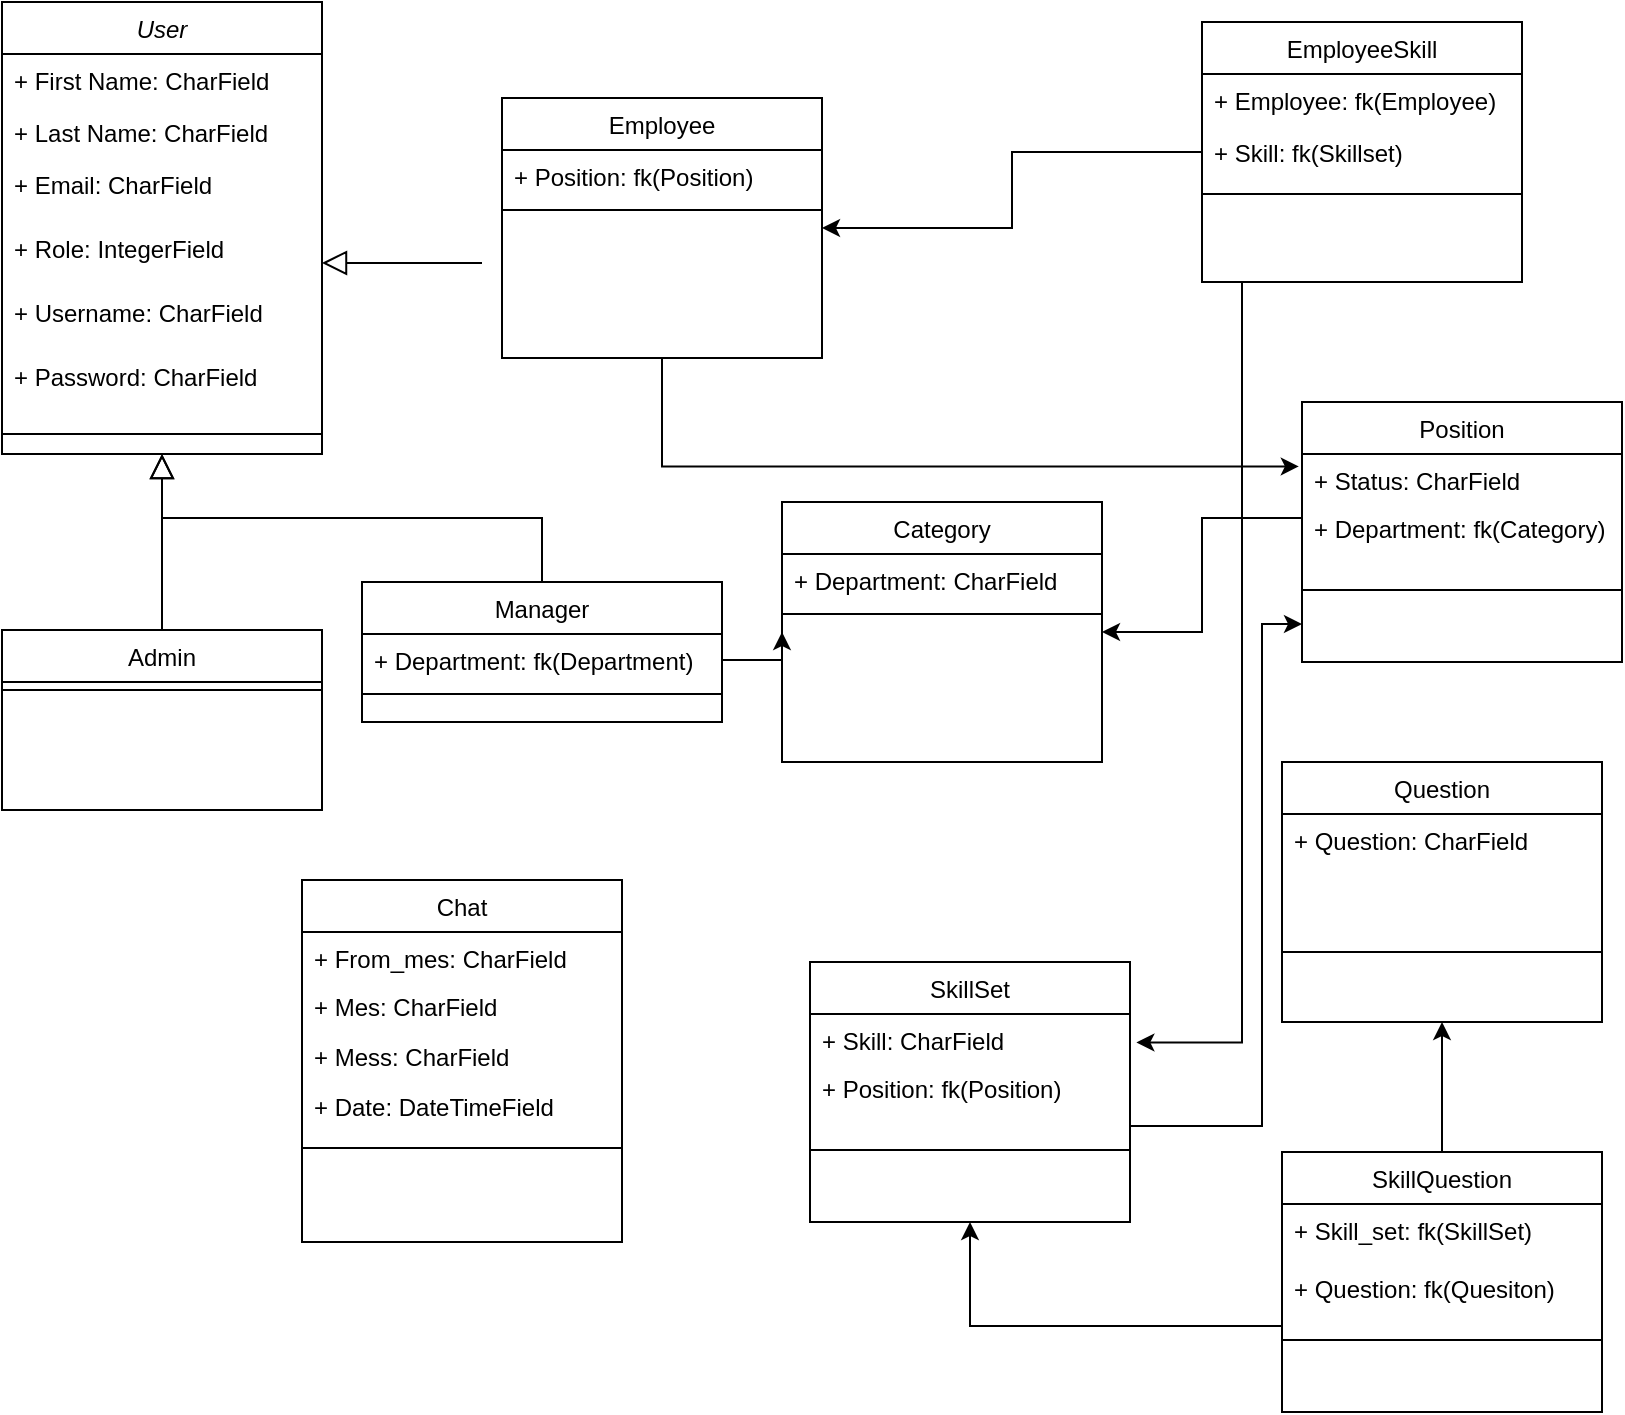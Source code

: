 <mxfile version="12.8.4" type="device"><diagram id="C5RBs43oDa-KdzZeNtuy" name="Page-1"><mxGraphModel dx="1038" dy="580" grid="1" gridSize="10" guides="1" tooltips="1" connect="1" arrows="1" fold="1" page="1" pageScale="1" pageWidth="827" pageHeight="1169" math="0" shadow="0"><root><mxCell id="WIyWlLk6GJQsqaUBKTNV-0"/><mxCell id="WIyWlLk6GJQsqaUBKTNV-1" parent="WIyWlLk6GJQsqaUBKTNV-0"/><mxCell id="zkfFHV4jXpPFQw0GAbJ--0" value="User" style="swimlane;fontStyle=2;align=center;verticalAlign=top;childLayout=stackLayout;horizontal=1;startSize=26;horizontalStack=0;resizeParent=1;resizeLast=0;collapsible=1;marginBottom=0;rounded=0;shadow=0;strokeWidth=1;" parent="WIyWlLk6GJQsqaUBKTNV-1" vertex="1"><mxGeometry x="10" y="10" width="160" height="226" as="geometry"><mxRectangle x="230" y="140" width="160" height="26" as="alternateBounds"/></mxGeometry></mxCell><mxCell id="zkfFHV4jXpPFQw0GAbJ--1" value="+ First Name: CharField" style="text;align=left;verticalAlign=top;spacingLeft=4;spacingRight=4;overflow=hidden;rotatable=0;points=[[0,0.5],[1,0.5]];portConstraint=eastwest;" parent="zkfFHV4jXpPFQw0GAbJ--0" vertex="1"><mxGeometry y="26" width="160" height="26" as="geometry"/></mxCell><mxCell id="zkfFHV4jXpPFQw0GAbJ--2" value="+ Last Name: CharField" style="text;align=left;verticalAlign=top;spacingLeft=4;spacingRight=4;overflow=hidden;rotatable=0;points=[[0,0.5],[1,0.5]];portConstraint=eastwest;rounded=0;shadow=0;html=0;" parent="zkfFHV4jXpPFQw0GAbJ--0" vertex="1"><mxGeometry y="52" width="160" height="26" as="geometry"/></mxCell><mxCell id="zkfFHV4jXpPFQw0GAbJ--3" value="+ Email: CharField " style="text;align=left;verticalAlign=top;spacingLeft=4;spacingRight=4;overflow=hidden;rotatable=0;points=[[0,0.5],[1,0.5]];portConstraint=eastwest;rounded=0;shadow=0;html=0;" parent="zkfFHV4jXpPFQw0GAbJ--0" vertex="1"><mxGeometry y="78" width="160" height="32" as="geometry"/></mxCell><mxCell id="DmqnCEWs4EQj0_iG0oXM-1" value="+ Role: IntegerField" style="text;align=left;verticalAlign=top;spacingLeft=4;spacingRight=4;overflow=hidden;rotatable=0;points=[[0,0.5],[1,0.5]];portConstraint=eastwest;rounded=0;shadow=0;html=0;" vertex="1" parent="zkfFHV4jXpPFQw0GAbJ--0"><mxGeometry y="110" width="160" height="32" as="geometry"/></mxCell><mxCell id="DmqnCEWs4EQj0_iG0oXM-5" value="" style="endArrow=block;endSize=10;endFill=0;shadow=0;strokeWidth=1;rounded=0;edgeStyle=elbowEdgeStyle;elbow=vertical;" edge="1" parent="zkfFHV4jXpPFQw0GAbJ--0"><mxGeometry width="160" relative="1" as="geometry"><mxPoint x="240" y="130.5" as="sourcePoint"/><mxPoint x="160" y="130" as="targetPoint"/><Array as="points"/></mxGeometry></mxCell><mxCell id="DmqnCEWs4EQj0_iG0oXM-2" value="+ Username: CharField" style="text;align=left;verticalAlign=top;spacingLeft=4;spacingRight=4;overflow=hidden;rotatable=0;points=[[0,0.5],[1,0.5]];portConstraint=eastwest;rounded=0;shadow=0;html=0;" vertex="1" parent="zkfFHV4jXpPFQw0GAbJ--0"><mxGeometry y="142" width="160" height="32" as="geometry"/></mxCell><mxCell id="DmqnCEWs4EQj0_iG0oXM-3" value="+ Password: CharField" style="text;align=left;verticalAlign=top;spacingLeft=4;spacingRight=4;overflow=hidden;rotatable=0;points=[[0,0.5],[1,0.5]];portConstraint=eastwest;rounded=0;shadow=0;html=0;" vertex="1" parent="zkfFHV4jXpPFQw0GAbJ--0"><mxGeometry y="174" width="160" height="32" as="geometry"/></mxCell><mxCell id="zkfFHV4jXpPFQw0GAbJ--4" value="" style="line;html=1;strokeWidth=1;align=left;verticalAlign=middle;spacingTop=-1;spacingLeft=3;spacingRight=3;rotatable=0;labelPosition=right;points=[];portConstraint=eastwest;" parent="zkfFHV4jXpPFQw0GAbJ--0" vertex="1"><mxGeometry y="206" width="160" height="20" as="geometry"/></mxCell><mxCell id="zkfFHV4jXpPFQw0GAbJ--6" value="Admin" style="swimlane;fontStyle=0;align=center;verticalAlign=top;childLayout=stackLayout;horizontal=1;startSize=26;horizontalStack=0;resizeParent=1;resizeLast=0;collapsible=1;marginBottom=0;rounded=0;shadow=0;strokeWidth=1;" parent="WIyWlLk6GJQsqaUBKTNV-1" vertex="1"><mxGeometry x="10" y="324" width="160" height="90" as="geometry"><mxRectangle x="130" y="380" width="160" height="26" as="alternateBounds"/></mxGeometry></mxCell><mxCell id="zkfFHV4jXpPFQw0GAbJ--9" value="" style="line;html=1;strokeWidth=1;align=left;verticalAlign=middle;spacingTop=-1;spacingLeft=3;spacingRight=3;rotatable=0;labelPosition=right;points=[];portConstraint=eastwest;" parent="zkfFHV4jXpPFQw0GAbJ--6" vertex="1"><mxGeometry y="26" width="160" height="8" as="geometry"/></mxCell><mxCell id="zkfFHV4jXpPFQw0GAbJ--12" value="" style="endArrow=block;endSize=10;endFill=0;shadow=0;strokeWidth=1;rounded=0;edgeStyle=elbowEdgeStyle;elbow=vertical;" parent="WIyWlLk6GJQsqaUBKTNV-1" source="zkfFHV4jXpPFQw0GAbJ--6" target="zkfFHV4jXpPFQw0GAbJ--0" edge="1"><mxGeometry width="160" relative="1" as="geometry"><mxPoint x="90" y="203" as="sourcePoint"/><mxPoint x="90" y="203" as="targetPoint"/></mxGeometry></mxCell><mxCell id="zkfFHV4jXpPFQw0GAbJ--13" value="Manager" style="swimlane;fontStyle=0;align=center;verticalAlign=top;childLayout=stackLayout;horizontal=1;startSize=26;horizontalStack=0;resizeParent=1;resizeLast=0;collapsible=1;marginBottom=0;rounded=0;shadow=0;strokeWidth=1;" parent="WIyWlLk6GJQsqaUBKTNV-1" vertex="1"><mxGeometry x="190" y="300" width="180" height="70" as="geometry"><mxRectangle x="340" y="380" width="170" height="26" as="alternateBounds"/></mxGeometry></mxCell><mxCell id="zkfFHV4jXpPFQw0GAbJ--14" value="+ Department: fk(Department)" style="text;align=left;verticalAlign=top;spacingLeft=4;spacingRight=4;overflow=hidden;rotatable=0;points=[[0,0.5],[1,0.5]];portConstraint=eastwest;" parent="zkfFHV4jXpPFQw0GAbJ--13" vertex="1"><mxGeometry y="26" width="180" height="26" as="geometry"/></mxCell><mxCell id="zkfFHV4jXpPFQw0GAbJ--15" value="" style="line;html=1;strokeWidth=1;align=left;verticalAlign=middle;spacingTop=-1;spacingLeft=3;spacingRight=3;rotatable=0;labelPosition=right;points=[];portConstraint=eastwest;" parent="zkfFHV4jXpPFQw0GAbJ--13" vertex="1"><mxGeometry y="52" width="180" height="8" as="geometry"/></mxCell><mxCell id="zkfFHV4jXpPFQw0GAbJ--16" value="" style="endArrow=block;endSize=10;endFill=0;shadow=0;strokeWidth=1;rounded=0;edgeStyle=elbowEdgeStyle;elbow=vertical;" parent="WIyWlLk6GJQsqaUBKTNV-1" source="zkfFHV4jXpPFQw0GAbJ--13" target="zkfFHV4jXpPFQw0GAbJ--0" edge="1"><mxGeometry width="160" relative="1" as="geometry"><mxPoint x="100" y="373" as="sourcePoint"/><mxPoint x="200" y="271" as="targetPoint"/></mxGeometry></mxCell><mxCell id="DmqnCEWs4EQj0_iG0oXM-48" style="edgeStyle=orthogonalEdgeStyle;rounded=0;orthogonalLoop=1;jettySize=auto;html=1;entryX=-0.01;entryY=0.097;entryDx=0;entryDy=0;entryPerimeter=0;" edge="1" parent="WIyWlLk6GJQsqaUBKTNV-1" source="zkfFHV4jXpPFQw0GAbJ--17" target="DmqnCEWs4EQj0_iG0oXM-18"><mxGeometry relative="1" as="geometry"/></mxCell><mxCell id="zkfFHV4jXpPFQw0GAbJ--17" value="Employee" style="swimlane;fontStyle=0;align=center;verticalAlign=top;childLayout=stackLayout;horizontal=1;startSize=26;horizontalStack=0;resizeParent=1;resizeLast=0;collapsible=1;marginBottom=0;rounded=0;shadow=0;strokeWidth=1;" parent="WIyWlLk6GJQsqaUBKTNV-1" vertex="1"><mxGeometry x="260" y="58" width="160" height="130" as="geometry"><mxRectangle x="550" y="140" width="160" height="26" as="alternateBounds"/></mxGeometry></mxCell><mxCell id="zkfFHV4jXpPFQw0GAbJ--18" value="+ Position: fk(Position)" style="text;align=left;verticalAlign=top;spacingLeft=4;spacingRight=4;overflow=hidden;rotatable=0;points=[[0,0.5],[1,0.5]];portConstraint=eastwest;" parent="zkfFHV4jXpPFQw0GAbJ--17" vertex="1"><mxGeometry y="26" width="160" height="26" as="geometry"/></mxCell><mxCell id="zkfFHV4jXpPFQw0GAbJ--23" value="" style="line;html=1;strokeWidth=1;align=left;verticalAlign=middle;spacingTop=-1;spacingLeft=3;spacingRight=3;rotatable=0;labelPosition=right;points=[];portConstraint=eastwest;" parent="zkfFHV4jXpPFQw0GAbJ--17" vertex="1"><mxGeometry y="52" width="160" height="8" as="geometry"/></mxCell><mxCell id="DmqnCEWs4EQj0_iG0oXM-13" style="edgeStyle=orthogonalEdgeStyle;rounded=0;orthogonalLoop=1;jettySize=auto;html=1;exitX=0;exitY=0.5;exitDx=0;exitDy=0;entryX=1;entryY=0.5;entryDx=0;entryDy=0;" edge="1" parent="WIyWlLk6GJQsqaUBKTNV-1" source="DmqnCEWs4EQj0_iG0oXM-9" target="zkfFHV4jXpPFQw0GAbJ--17"><mxGeometry relative="1" as="geometry"/></mxCell><mxCell id="DmqnCEWs4EQj0_iG0oXM-50" style="edgeStyle=orthogonalEdgeStyle;rounded=0;orthogonalLoop=1;jettySize=auto;html=1;entryX=1.02;entryY=0.222;entryDx=0;entryDy=0;entryPerimeter=0;" edge="1" parent="WIyWlLk6GJQsqaUBKTNV-1" source="DmqnCEWs4EQj0_iG0oXM-9" target="DmqnCEWs4EQj0_iG0oXM-31"><mxGeometry relative="1" as="geometry"><Array as="points"><mxPoint x="630" y="530"/></Array></mxGeometry></mxCell><mxCell id="DmqnCEWs4EQj0_iG0oXM-9" value="EmployeeSkill" style="swimlane;fontStyle=0;align=center;verticalAlign=top;childLayout=stackLayout;horizontal=1;startSize=26;horizontalStack=0;resizeParent=1;resizeLast=0;collapsible=1;marginBottom=0;rounded=0;shadow=0;strokeWidth=1;" vertex="1" parent="WIyWlLk6GJQsqaUBKTNV-1"><mxGeometry x="610" y="20" width="160" height="130" as="geometry"><mxRectangle x="550" y="140" width="160" height="26" as="alternateBounds"/></mxGeometry></mxCell><mxCell id="DmqnCEWs4EQj0_iG0oXM-10" value="+ Employee: fk(Employee)" style="text;align=left;verticalAlign=top;spacingLeft=4;spacingRight=4;overflow=hidden;rotatable=0;points=[[0,0.5],[1,0.5]];portConstraint=eastwest;" vertex="1" parent="DmqnCEWs4EQj0_iG0oXM-9"><mxGeometry y="26" width="160" height="26" as="geometry"/></mxCell><mxCell id="DmqnCEWs4EQj0_iG0oXM-11" value="" style="line;html=1;strokeWidth=1;align=left;verticalAlign=middle;spacingTop=-1;spacingLeft=3;spacingRight=3;rotatable=0;labelPosition=right;points=[];portConstraint=eastwest;" vertex="1" parent="DmqnCEWs4EQj0_iG0oXM-9"><mxGeometry y="52" width="160" height="68" as="geometry"/></mxCell><mxCell id="DmqnCEWs4EQj0_iG0oXM-14" value="Category" style="swimlane;fontStyle=0;align=center;verticalAlign=top;childLayout=stackLayout;horizontal=1;startSize=26;horizontalStack=0;resizeParent=1;resizeLast=0;collapsible=1;marginBottom=0;rounded=0;shadow=0;strokeWidth=1;" vertex="1" parent="WIyWlLk6GJQsqaUBKTNV-1"><mxGeometry x="400" y="260" width="160" height="130" as="geometry"><mxRectangle x="550" y="140" width="160" height="26" as="alternateBounds"/></mxGeometry></mxCell><mxCell id="DmqnCEWs4EQj0_iG0oXM-15" value="+ Department: CharField" style="text;align=left;verticalAlign=top;spacingLeft=4;spacingRight=4;overflow=hidden;rotatable=0;points=[[0,0.5],[1,0.5]];portConstraint=eastwest;" vertex="1" parent="DmqnCEWs4EQj0_iG0oXM-14"><mxGeometry y="26" width="160" height="26" as="geometry"/></mxCell><mxCell id="DmqnCEWs4EQj0_iG0oXM-16" value="" style="line;html=1;strokeWidth=1;align=left;verticalAlign=middle;spacingTop=-1;spacingLeft=3;spacingRight=3;rotatable=0;labelPosition=right;points=[];portConstraint=eastwest;" vertex="1" parent="DmqnCEWs4EQj0_iG0oXM-14"><mxGeometry y="52" width="160" height="8" as="geometry"/></mxCell><mxCell id="DmqnCEWs4EQj0_iG0oXM-17" value="Position" style="swimlane;fontStyle=0;align=center;verticalAlign=top;childLayout=stackLayout;horizontal=1;startSize=26;horizontalStack=0;resizeParent=1;resizeLast=0;collapsible=1;marginBottom=0;rounded=0;shadow=0;strokeWidth=1;" vertex="1" parent="WIyWlLk6GJQsqaUBKTNV-1"><mxGeometry x="660" y="210" width="160" height="130" as="geometry"><mxRectangle x="550" y="140" width="160" height="26" as="alternateBounds"/></mxGeometry></mxCell><mxCell id="DmqnCEWs4EQj0_iG0oXM-18" value="+ Status: CharField" style="text;align=left;verticalAlign=top;spacingLeft=4;spacingRight=4;overflow=hidden;rotatable=0;points=[[0,0.5],[1,0.5]];portConstraint=eastwest;" vertex="1" parent="DmqnCEWs4EQj0_iG0oXM-17"><mxGeometry y="26" width="160" height="64" as="geometry"/></mxCell><mxCell id="DmqnCEWs4EQj0_iG0oXM-19" value="" style="line;html=1;strokeWidth=1;align=left;verticalAlign=middle;spacingTop=-1;spacingLeft=3;spacingRight=3;rotatable=0;labelPosition=right;points=[];portConstraint=eastwest;" vertex="1" parent="DmqnCEWs4EQj0_iG0oXM-17"><mxGeometry y="90" width="160" height="8" as="geometry"/></mxCell><mxCell id="DmqnCEWs4EQj0_iG0oXM-20" value="+ Department: fk(Category)" style="text;align=left;verticalAlign=top;spacingLeft=4;spacingRight=4;overflow=hidden;rotatable=0;points=[[0,0.5],[1,0.5]];portConstraint=eastwest;" vertex="1" parent="WIyWlLk6GJQsqaUBKTNV-1"><mxGeometry x="660" y="260" width="160" height="64" as="geometry"/></mxCell><mxCell id="DmqnCEWs4EQj0_iG0oXM-21" style="edgeStyle=orthogonalEdgeStyle;rounded=0;orthogonalLoop=1;jettySize=auto;html=1;entryX=1;entryY=0.5;entryDx=0;entryDy=0;" edge="1" parent="WIyWlLk6GJQsqaUBKTNV-1" source="DmqnCEWs4EQj0_iG0oXM-18" target="DmqnCEWs4EQj0_iG0oXM-14"><mxGeometry relative="1" as="geometry"/></mxCell><mxCell id="DmqnCEWs4EQj0_iG0oXM-22" value="Question" style="swimlane;fontStyle=0;align=center;verticalAlign=top;childLayout=stackLayout;horizontal=1;startSize=26;horizontalStack=0;resizeParent=1;resizeLast=0;collapsible=1;marginBottom=0;rounded=0;shadow=0;strokeWidth=1;" vertex="1" parent="WIyWlLk6GJQsqaUBKTNV-1"><mxGeometry x="650" y="390" width="160" height="130" as="geometry"><mxRectangle x="550" y="140" width="160" height="26" as="alternateBounds"/></mxGeometry></mxCell><mxCell id="DmqnCEWs4EQj0_iG0oXM-23" value="+ Question: CharField" style="text;align=left;verticalAlign=top;spacingLeft=4;spacingRight=4;overflow=hidden;rotatable=0;points=[[0,0.5],[1,0.5]];portConstraint=eastwest;" vertex="1" parent="DmqnCEWs4EQj0_iG0oXM-22"><mxGeometry y="26" width="160" height="64" as="geometry"/></mxCell><mxCell id="DmqnCEWs4EQj0_iG0oXM-24" value="" style="line;html=1;strokeWidth=1;align=left;verticalAlign=middle;spacingTop=-1;spacingLeft=3;spacingRight=3;rotatable=0;labelPosition=right;points=[];portConstraint=eastwest;" vertex="1" parent="DmqnCEWs4EQj0_iG0oXM-22"><mxGeometry y="90" width="160" height="10" as="geometry"/></mxCell><mxCell id="DmqnCEWs4EQj0_iG0oXM-30" value="SkillSet" style="swimlane;fontStyle=0;align=center;verticalAlign=top;childLayout=stackLayout;horizontal=1;startSize=26;horizontalStack=0;resizeParent=1;resizeLast=0;collapsible=1;marginBottom=0;rounded=0;shadow=0;strokeWidth=1;" vertex="1" parent="WIyWlLk6GJQsqaUBKTNV-1"><mxGeometry x="414" y="490" width="160" height="130" as="geometry"><mxRectangle x="550" y="140" width="160" height="26" as="alternateBounds"/></mxGeometry></mxCell><mxCell id="DmqnCEWs4EQj0_iG0oXM-31" value="+ Skill: CharField" style="text;align=left;verticalAlign=top;spacingLeft=4;spacingRight=4;overflow=hidden;rotatable=0;points=[[0,0.5],[1,0.5]];portConstraint=eastwest;" vertex="1" parent="DmqnCEWs4EQj0_iG0oXM-30"><mxGeometry y="26" width="160" height="64" as="geometry"/></mxCell><mxCell id="DmqnCEWs4EQj0_iG0oXM-32" value="" style="line;html=1;strokeWidth=1;align=left;verticalAlign=middle;spacingTop=-1;spacingLeft=3;spacingRight=3;rotatable=0;labelPosition=right;points=[];portConstraint=eastwest;" vertex="1" parent="DmqnCEWs4EQj0_iG0oXM-30"><mxGeometry y="90" width="160" height="8" as="geometry"/></mxCell><mxCell id="DmqnCEWs4EQj0_iG0oXM-34" style="edgeStyle=orthogonalEdgeStyle;rounded=0;orthogonalLoop=1;jettySize=auto;html=1;" edge="1" parent="WIyWlLk6GJQsqaUBKTNV-1" source="DmqnCEWs4EQj0_iG0oXM-33"><mxGeometry relative="1" as="geometry"><mxPoint x="660" y="321" as="targetPoint"/><Array as="points"><mxPoint x="640" y="572"/><mxPoint x="640" y="321"/></Array></mxGeometry></mxCell><mxCell id="DmqnCEWs4EQj0_iG0oXM-33" value="+ Position: fk(Position)" style="text;align=left;verticalAlign=top;spacingLeft=4;spacingRight=4;overflow=hidden;rotatable=0;points=[[0,0.5],[1,0.5]];portConstraint=eastwest;" vertex="1" parent="WIyWlLk6GJQsqaUBKTNV-1"><mxGeometry x="414" y="540" width="160" height="64" as="geometry"/></mxCell><mxCell id="DmqnCEWs4EQj0_iG0oXM-40" style="edgeStyle=orthogonalEdgeStyle;rounded=0;orthogonalLoop=1;jettySize=auto;html=1;entryX=0.5;entryY=1;entryDx=0;entryDy=0;" edge="1" parent="WIyWlLk6GJQsqaUBKTNV-1" source="DmqnCEWs4EQj0_iG0oXM-35" target="DmqnCEWs4EQj0_iG0oXM-22"><mxGeometry relative="1" as="geometry"/></mxCell><mxCell id="DmqnCEWs4EQj0_iG0oXM-35" value="SkillQuestion" style="swimlane;fontStyle=0;align=center;verticalAlign=top;childLayout=stackLayout;horizontal=1;startSize=26;horizontalStack=0;resizeParent=1;resizeLast=0;collapsible=1;marginBottom=0;rounded=0;shadow=0;strokeWidth=1;" vertex="1" parent="WIyWlLk6GJQsqaUBKTNV-1"><mxGeometry x="650" y="585" width="160" height="130" as="geometry"><mxRectangle x="550" y="140" width="160" height="26" as="alternateBounds"/></mxGeometry></mxCell><mxCell id="DmqnCEWs4EQj0_iG0oXM-36" value="+ Skill_set: fk(SkillSet)" style="text;align=left;verticalAlign=top;spacingLeft=4;spacingRight=4;overflow=hidden;rotatable=0;points=[[0,0.5],[1,0.5]];portConstraint=eastwest;" vertex="1" parent="DmqnCEWs4EQj0_iG0oXM-35"><mxGeometry y="26" width="160" height="64" as="geometry"/></mxCell><mxCell id="DmqnCEWs4EQj0_iG0oXM-37" value="" style="line;html=1;strokeWidth=1;align=left;verticalAlign=middle;spacingTop=-1;spacingLeft=3;spacingRight=3;rotatable=0;labelPosition=right;points=[];portConstraint=eastwest;" vertex="1" parent="DmqnCEWs4EQj0_iG0oXM-35"><mxGeometry y="90" width="160" height="8" as="geometry"/></mxCell><mxCell id="DmqnCEWs4EQj0_iG0oXM-39" style="edgeStyle=orthogonalEdgeStyle;rounded=0;orthogonalLoop=1;jettySize=auto;html=1;entryX=0.5;entryY=1;entryDx=0;entryDy=0;" edge="1" parent="WIyWlLk6GJQsqaUBKTNV-1" source="DmqnCEWs4EQj0_iG0oXM-38" target="DmqnCEWs4EQj0_iG0oXM-30"><mxGeometry relative="1" as="geometry"/></mxCell><mxCell id="DmqnCEWs4EQj0_iG0oXM-38" value="+ Question: fk(Quesiton)" style="text;align=left;verticalAlign=top;spacingLeft=4;spacingRight=4;overflow=hidden;rotatable=0;points=[[0,0.5],[1,0.5]];portConstraint=eastwest;" vertex="1" parent="WIyWlLk6GJQsqaUBKTNV-1"><mxGeometry x="650" y="640" width="160" height="64" as="geometry"/></mxCell><mxCell id="DmqnCEWs4EQj0_iG0oXM-41" value="Chat" style="swimlane;fontStyle=0;align=center;verticalAlign=top;childLayout=stackLayout;horizontal=1;startSize=26;horizontalStack=0;resizeParent=1;resizeLast=0;collapsible=1;marginBottom=0;rounded=0;shadow=0;strokeWidth=1;" vertex="1" parent="WIyWlLk6GJQsqaUBKTNV-1"><mxGeometry x="160" y="449" width="160" height="181" as="geometry"><mxRectangle x="550" y="140" width="160" height="26" as="alternateBounds"/></mxGeometry></mxCell><mxCell id="DmqnCEWs4EQj0_iG0oXM-42" value="+ From_mes: CharField" style="text;align=left;verticalAlign=top;spacingLeft=4;spacingRight=4;overflow=hidden;rotatable=0;points=[[0,0.5],[1,0.5]];portConstraint=eastwest;" vertex="1" parent="DmqnCEWs4EQj0_iG0oXM-41"><mxGeometry y="26" width="160" height="24" as="geometry"/></mxCell><mxCell id="DmqnCEWs4EQj0_iG0oXM-46" value="+ Mes: CharField" style="text;align=left;verticalAlign=top;spacingLeft=4;spacingRight=4;overflow=hidden;rotatable=0;points=[[0,0.5],[1,0.5]];portConstraint=eastwest;" vertex="1" parent="DmqnCEWs4EQj0_iG0oXM-41"><mxGeometry y="50" width="160" height="25" as="geometry"/></mxCell><mxCell id="DmqnCEWs4EQj0_iG0oXM-45" value="+ Mess: CharField" style="text;align=left;verticalAlign=top;spacingLeft=4;spacingRight=4;overflow=hidden;rotatable=0;points=[[0,0.5],[1,0.5]];portConstraint=eastwest;" vertex="1" parent="DmqnCEWs4EQj0_iG0oXM-41"><mxGeometry y="75" width="160" height="25" as="geometry"/></mxCell><mxCell id="DmqnCEWs4EQj0_iG0oXM-44" value="+ Date: DateTimeField" style="text;align=left;verticalAlign=top;spacingLeft=4;spacingRight=4;overflow=hidden;rotatable=0;points=[[0,0.5],[1,0.5]];portConstraint=eastwest;" vertex="1" parent="DmqnCEWs4EQj0_iG0oXM-41"><mxGeometry y="100" width="160" height="30" as="geometry"/></mxCell><mxCell id="DmqnCEWs4EQj0_iG0oXM-43" value="" style="line;html=1;strokeWidth=1;align=left;verticalAlign=middle;spacingTop=-1;spacingLeft=3;spacingRight=3;rotatable=0;labelPosition=right;points=[];portConstraint=eastwest;" vertex="1" parent="DmqnCEWs4EQj0_iG0oXM-41"><mxGeometry y="130" width="160" height="8" as="geometry"/></mxCell><mxCell id="DmqnCEWs4EQj0_iG0oXM-47" style="edgeStyle=orthogonalEdgeStyle;rounded=0;orthogonalLoop=1;jettySize=auto;html=1;exitX=1;exitY=0.5;exitDx=0;exitDy=0;entryX=0;entryY=0.5;entryDx=0;entryDy=0;" edge="1" parent="WIyWlLk6GJQsqaUBKTNV-1" source="zkfFHV4jXpPFQw0GAbJ--14" target="DmqnCEWs4EQj0_iG0oXM-14"><mxGeometry relative="1" as="geometry"/></mxCell><mxCell id="DmqnCEWs4EQj0_iG0oXM-49" value="+ Skill: fk(Skillset)" style="text;align=left;verticalAlign=top;spacingLeft=4;spacingRight=4;overflow=hidden;rotatable=0;points=[[0,0.5],[1,0.5]];portConstraint=eastwest;" vertex="1" parent="WIyWlLk6GJQsqaUBKTNV-1"><mxGeometry x="610" y="72" width="160" height="26" as="geometry"/></mxCell></root></mxGraphModel></diagram></mxfile>